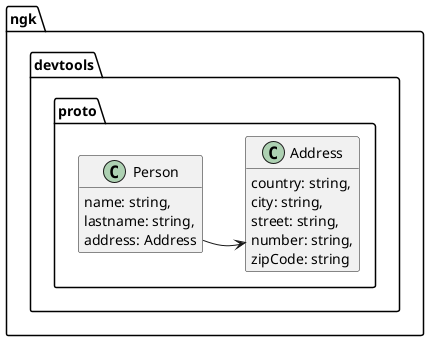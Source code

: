 @startuml
class ngk.devtools.proto.Person {
	name: string,
	lastname: string,
	address: Address
}
class ngk.devtools.proto.Address {
	country: string,
	city: string,
	street: string,
	number: string,
	zipCode: string
}
Person::address -> Address
hide empty methods
@enduml